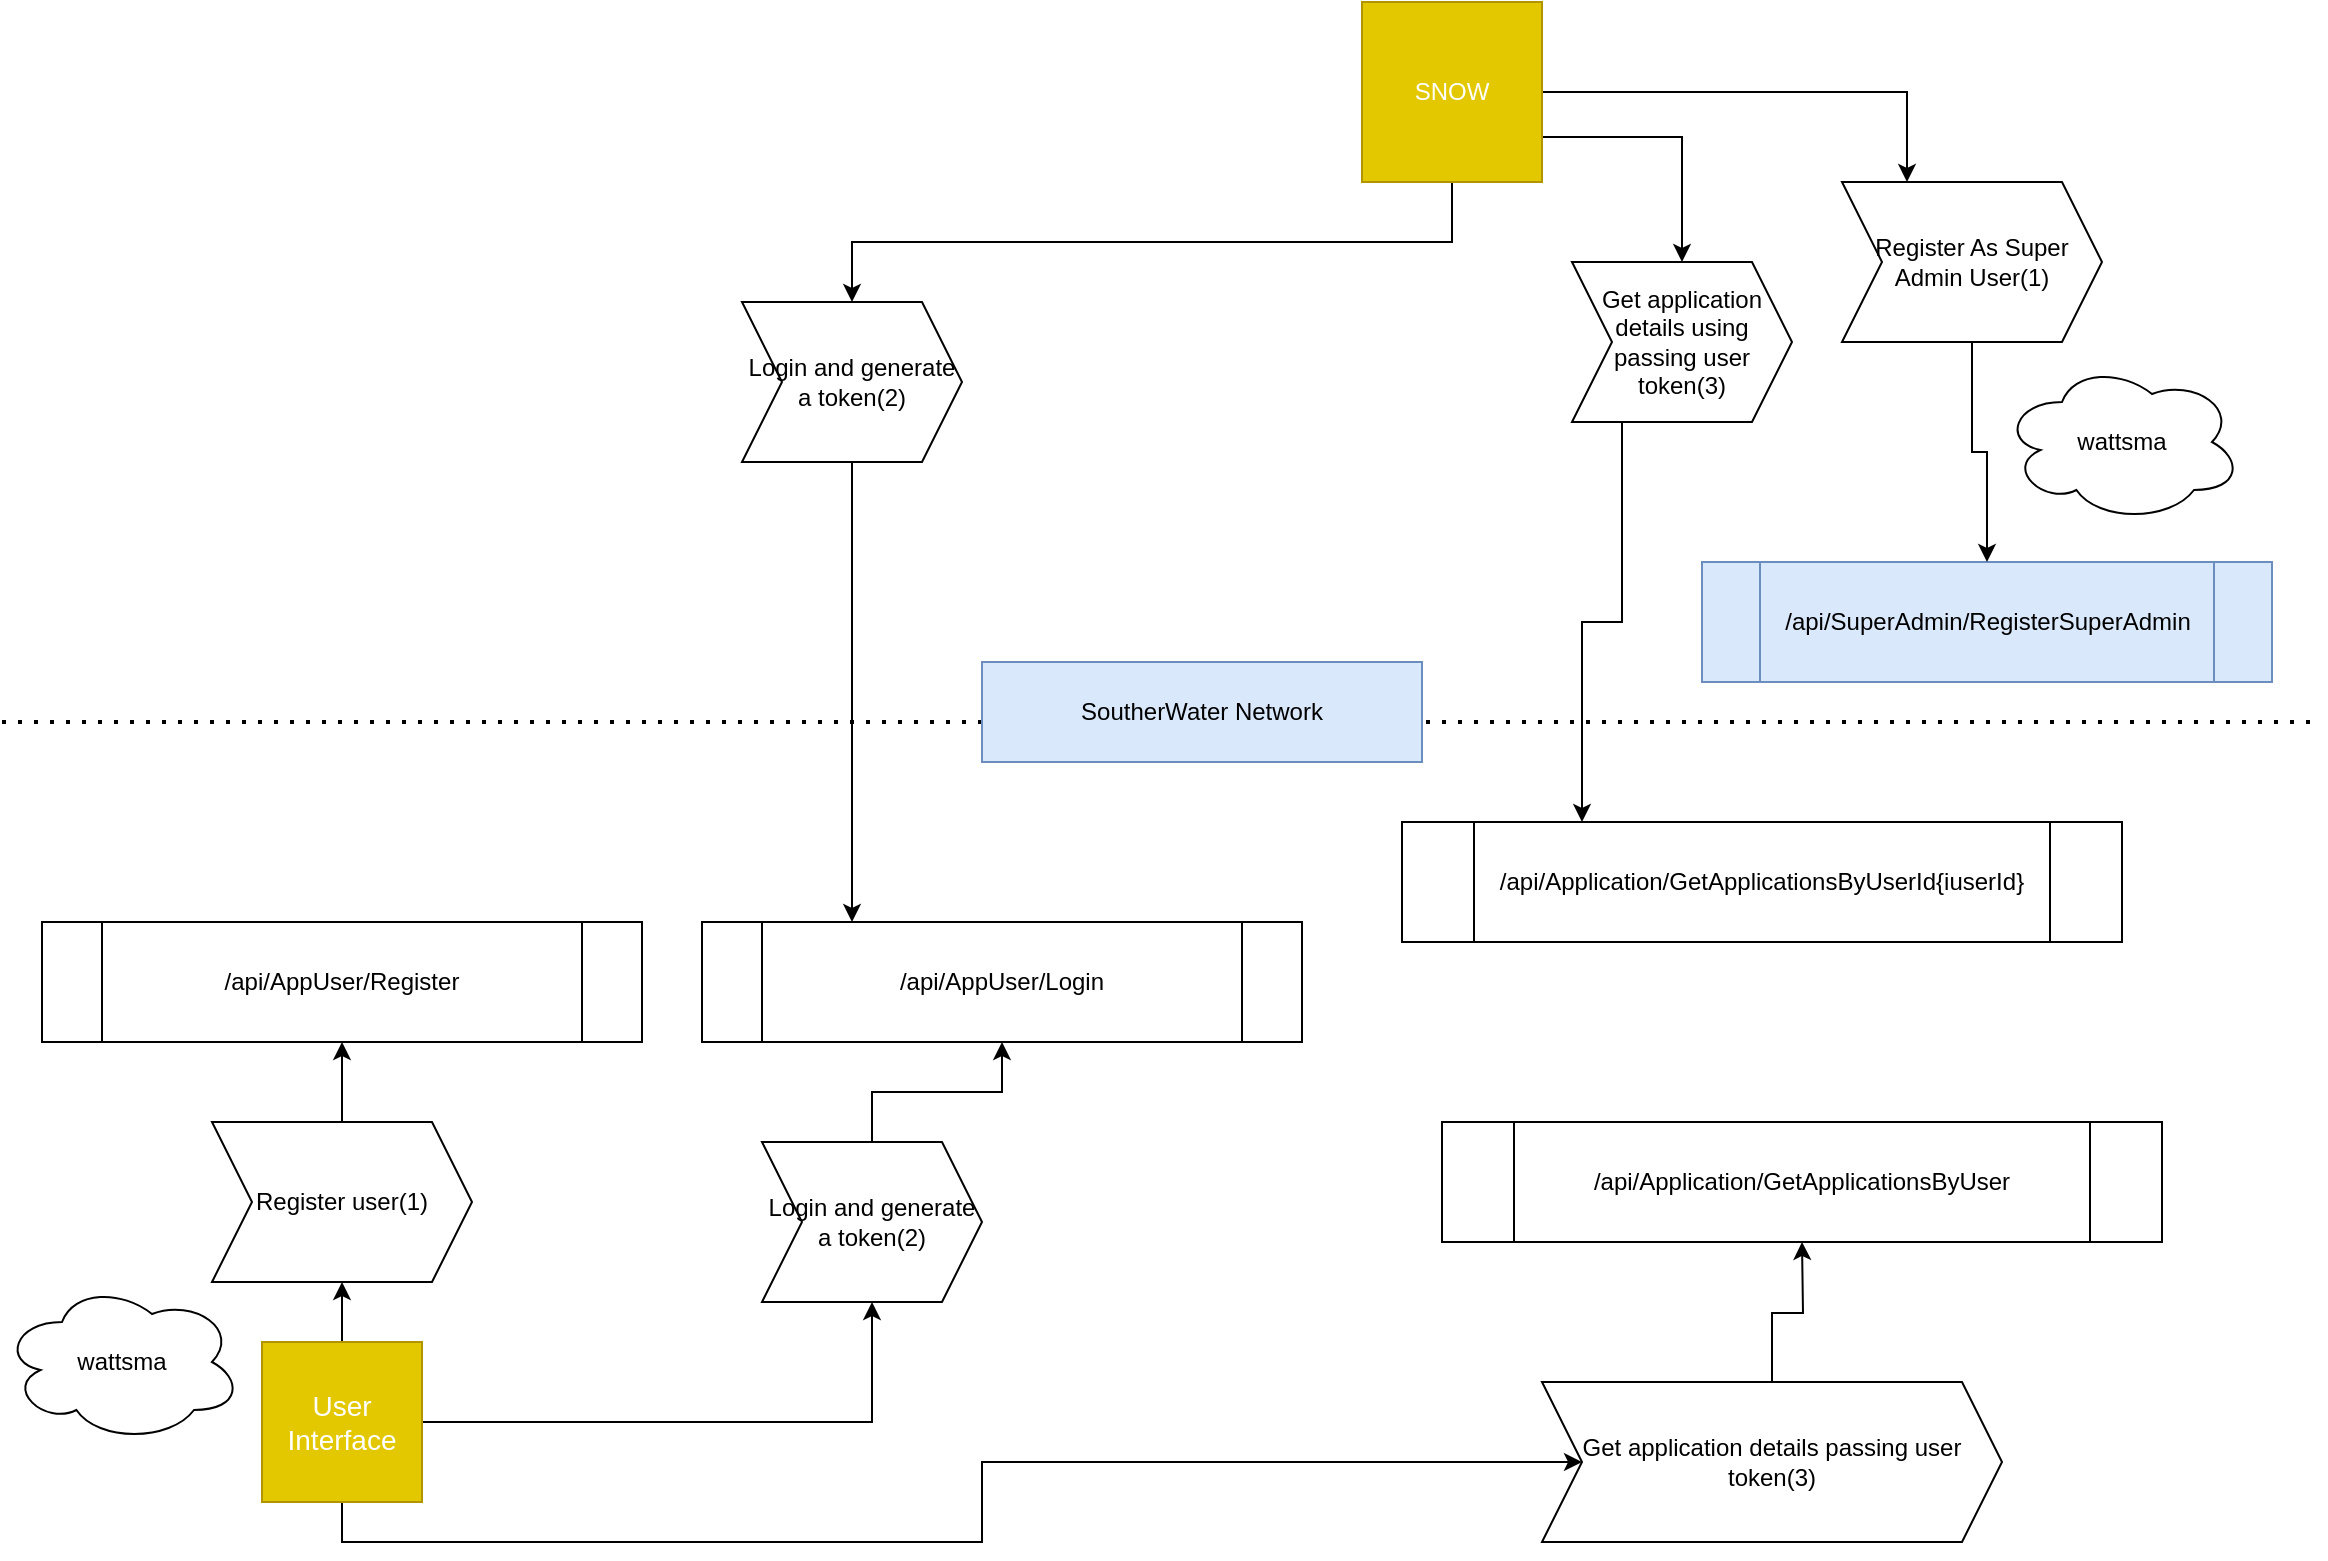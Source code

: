 <mxfile version="14.2.9" type="github">
  <diagram id="jjej4fmLEBqrr3OEJkFB" name="Page-1">
    <mxGraphModel dx="1422" dy="762" grid="1" gridSize="10" guides="1" tooltips="1" connect="1" arrows="1" fold="1" page="1" pageScale="1" pageWidth="1169" pageHeight="827" math="0" shadow="0">
      <root>
        <mxCell id="0" />
        <mxCell id="1" parent="0" />
        <mxCell id="Jdot4jJY3YEQJZz5PXNt-27" style="edgeStyle=orthogonalEdgeStyle;rounded=0;orthogonalLoop=1;jettySize=auto;html=1;exitX=0.5;exitY=0;exitDx=0;exitDy=0;entryX=0.5;entryY=1;entryDx=0;entryDy=0;" parent="1" source="FH7q5liXCHAv0gD8ZMs1-4" target="Jdot4jJY3YEQJZz5PXNt-26" edge="1">
          <mxGeometry relative="1" as="geometry" />
        </mxCell>
        <mxCell id="Jdot4jJY3YEQJZz5PXNt-30" style="edgeStyle=orthogonalEdgeStyle;rounded=0;orthogonalLoop=1;jettySize=auto;html=1;exitX=1;exitY=0.5;exitDx=0;exitDy=0;entryX=0.5;entryY=1;entryDx=0;entryDy=0;" parent="1" source="FH7q5liXCHAv0gD8ZMs1-4" target="Jdot4jJY3YEQJZz5PXNt-29" edge="1">
          <mxGeometry relative="1" as="geometry" />
        </mxCell>
        <mxCell id="Jdot4jJY3YEQJZz5PXNt-33" style="edgeStyle=orthogonalEdgeStyle;rounded=0;orthogonalLoop=1;jettySize=auto;html=1;exitX=0.5;exitY=1;exitDx=0;exitDy=0;" parent="1" source="FH7q5liXCHAv0gD8ZMs1-4" target="Jdot4jJY3YEQJZz5PXNt-32" edge="1">
          <mxGeometry relative="1" as="geometry" />
        </mxCell>
        <mxCell id="FH7q5liXCHAv0gD8ZMs1-4" value="&lt;font style=&quot;font-size: 14px&quot;&gt;User Interface&lt;/font&gt;" style="whiteSpace=wrap;html=1;aspect=fixed;fillColor=#e3c800;strokeColor=#B09500;fontColor=#ffffff;" parent="1" vertex="1">
          <mxGeometry x="140" y="710" width="80" height="80" as="geometry" />
        </mxCell>
        <mxCell id="Jdot4jJY3YEQJZz5PXNt-13" style="edgeStyle=orthogonalEdgeStyle;rounded=0;orthogonalLoop=1;jettySize=auto;html=1;exitX=1;exitY=0.5;exitDx=0;exitDy=0;entryX=0.25;entryY=0;entryDx=0;entryDy=0;" parent="1" source="FH7q5liXCHAv0gD8ZMs1-6" target="Jdot4jJY3YEQJZz5PXNt-12" edge="1">
          <mxGeometry relative="1" as="geometry" />
        </mxCell>
        <mxCell id="Jdot4jJY3YEQJZz5PXNt-20" style="edgeStyle=orthogonalEdgeStyle;rounded=0;orthogonalLoop=1;jettySize=auto;html=1;exitX=0.5;exitY=1;exitDx=0;exitDy=0;entryX=0.5;entryY=0;entryDx=0;entryDy=0;" parent="1" source="FH7q5liXCHAv0gD8ZMs1-6" target="Jdot4jJY3YEQJZz5PXNt-19" edge="1">
          <mxGeometry relative="1" as="geometry" />
        </mxCell>
        <mxCell id="Jdot4jJY3YEQJZz5PXNt-23" style="edgeStyle=orthogonalEdgeStyle;rounded=0;orthogonalLoop=1;jettySize=auto;html=1;exitX=1;exitY=0.75;exitDx=0;exitDy=0;entryX=0.5;entryY=0;entryDx=0;entryDy=0;" parent="1" source="FH7q5liXCHAv0gD8ZMs1-6" target="Jdot4jJY3YEQJZz5PXNt-22" edge="1">
          <mxGeometry relative="1" as="geometry" />
        </mxCell>
        <mxCell id="FH7q5liXCHAv0gD8ZMs1-6" value="SNOW" style="whiteSpace=wrap;html=1;aspect=fixed;fillColor=#e3c800;strokeColor=#B09500;fontColor=#ffffff;" parent="1" vertex="1">
          <mxGeometry x="690" y="40" width="90" height="90" as="geometry" />
        </mxCell>
        <mxCell id="Jdot4jJY3YEQJZz5PXNt-6" value="/api/SuperAdmin/RegisterSuperAdmin" style="shape=process;whiteSpace=wrap;html=1;backgroundOutline=1;fillColor=#dae8fc;strokeColor=#6c8ebf;" parent="1" vertex="1">
          <mxGeometry x="860" y="320" width="285" height="60" as="geometry" />
        </mxCell>
        <mxCell id="Jdot4jJY3YEQJZz5PXNt-7" value="/api/AppUser/Register" style="shape=process;whiteSpace=wrap;html=1;backgroundOutline=1;" parent="1" vertex="1">
          <mxGeometry x="30" y="500" width="300" height="60" as="geometry" />
        </mxCell>
        <mxCell id="Jdot4jJY3YEQJZz5PXNt-8" value="" style="endArrow=none;dashed=1;html=1;dashPattern=1 3;strokeWidth=2;" parent="1" edge="1">
          <mxGeometry width="50" height="50" relative="1" as="geometry">
            <mxPoint x="10" y="400" as="sourcePoint" />
            <mxPoint x="1170" y="400" as="targetPoint" />
          </mxGeometry>
        </mxCell>
        <mxCell id="Jdot4jJY3YEQJZz5PXNt-9" value="SoutherWater Network" style="text;html=1;strokeColor=#6c8ebf;fillColor=#dae8fc;align=center;verticalAlign=middle;whiteSpace=wrap;rounded=0;" parent="1" vertex="1">
          <mxGeometry x="500" y="370" width="220" height="50" as="geometry" />
        </mxCell>
        <mxCell id="Jdot4jJY3YEQJZz5PXNt-11" value="/api/AppUser/Login" style="shape=process;whiteSpace=wrap;html=1;backgroundOutline=1;" parent="1" vertex="1">
          <mxGeometry x="360" y="500" width="300" height="60" as="geometry" />
        </mxCell>
        <mxCell id="Jdot4jJY3YEQJZz5PXNt-14" style="edgeStyle=orthogonalEdgeStyle;rounded=0;orthogonalLoop=1;jettySize=auto;html=1;exitX=0.5;exitY=1;exitDx=0;exitDy=0;entryX=0.5;entryY=0;entryDx=0;entryDy=0;" parent="1" source="Jdot4jJY3YEQJZz5PXNt-12" target="Jdot4jJY3YEQJZz5PXNt-6" edge="1">
          <mxGeometry relative="1" as="geometry" />
        </mxCell>
        <mxCell id="Jdot4jJY3YEQJZz5PXNt-12" value="Register As Super Admin User(1)" style="shape=step;perimeter=stepPerimeter;whiteSpace=wrap;html=1;fixedSize=1;" parent="1" vertex="1">
          <mxGeometry x="930" y="130" width="130" height="80" as="geometry" />
        </mxCell>
        <mxCell id="Jdot4jJY3YEQJZz5PXNt-17" value="/api/Application/GetApplicationsByUserId{iuserId}" style="shape=process;whiteSpace=wrap;html=1;backgroundOutline=1;" parent="1" vertex="1">
          <mxGeometry x="710" y="450" width="360" height="60" as="geometry" />
        </mxCell>
        <mxCell id="Jdot4jJY3YEQJZz5PXNt-21" style="edgeStyle=orthogonalEdgeStyle;rounded=0;orthogonalLoop=1;jettySize=auto;html=1;exitX=0.5;exitY=1;exitDx=0;exitDy=0;entryX=0.25;entryY=0;entryDx=0;entryDy=0;" parent="1" source="Jdot4jJY3YEQJZz5PXNt-19" target="Jdot4jJY3YEQJZz5PXNt-11" edge="1">
          <mxGeometry relative="1" as="geometry">
            <Array as="points">
              <mxPoint x="435" y="300" />
              <mxPoint x="435" y="300" />
            </Array>
          </mxGeometry>
        </mxCell>
        <mxCell id="Jdot4jJY3YEQJZz5PXNt-19" value="Login and generate a token(2)" style="shape=step;perimeter=stepPerimeter;whiteSpace=wrap;html=1;fixedSize=1;" parent="1" vertex="1">
          <mxGeometry x="380" y="190" width="110" height="80" as="geometry" />
        </mxCell>
        <mxCell id="Jdot4jJY3YEQJZz5PXNt-24" style="edgeStyle=orthogonalEdgeStyle;rounded=0;orthogonalLoop=1;jettySize=auto;html=1;exitX=0.5;exitY=1;exitDx=0;exitDy=0;entryX=0.25;entryY=0;entryDx=0;entryDy=0;" parent="1" source="Jdot4jJY3YEQJZz5PXNt-22" target="Jdot4jJY3YEQJZz5PXNt-17" edge="1">
          <mxGeometry relative="1" as="geometry">
            <Array as="points">
              <mxPoint x="820" y="250" />
              <mxPoint x="820" y="350" />
              <mxPoint x="800" y="350" />
            </Array>
          </mxGeometry>
        </mxCell>
        <mxCell id="Jdot4jJY3YEQJZz5PXNt-22" value="Get application details using passing user token(3)" style="shape=step;perimeter=stepPerimeter;whiteSpace=wrap;html=1;fixedSize=1;" parent="1" vertex="1">
          <mxGeometry x="795" y="170" width="110" height="80" as="geometry" />
        </mxCell>
        <mxCell id="Jdot4jJY3YEQJZz5PXNt-28" style="edgeStyle=orthogonalEdgeStyle;rounded=0;orthogonalLoop=1;jettySize=auto;html=1;exitX=0.5;exitY=0;exitDx=0;exitDy=0;entryX=0.5;entryY=1;entryDx=0;entryDy=0;" parent="1" source="Jdot4jJY3YEQJZz5PXNt-26" target="Jdot4jJY3YEQJZz5PXNt-7" edge="1">
          <mxGeometry relative="1" as="geometry" />
        </mxCell>
        <mxCell id="Jdot4jJY3YEQJZz5PXNt-26" value="Register user(1)" style="shape=step;perimeter=stepPerimeter;whiteSpace=wrap;html=1;fixedSize=1;" parent="1" vertex="1">
          <mxGeometry x="115" y="600" width="130" height="80" as="geometry" />
        </mxCell>
        <mxCell id="Jdot4jJY3YEQJZz5PXNt-31" style="edgeStyle=orthogonalEdgeStyle;rounded=0;orthogonalLoop=1;jettySize=auto;html=1;" parent="1" source="Jdot4jJY3YEQJZz5PXNt-29" target="Jdot4jJY3YEQJZz5PXNt-11" edge="1">
          <mxGeometry relative="1" as="geometry" />
        </mxCell>
        <mxCell id="Jdot4jJY3YEQJZz5PXNt-29" value="Login and generate a token(2)" style="shape=step;perimeter=stepPerimeter;whiteSpace=wrap;html=1;fixedSize=1;" parent="1" vertex="1">
          <mxGeometry x="390" y="610" width="110" height="80" as="geometry" />
        </mxCell>
        <mxCell id="yMNAl6HauUEbs1bchl6r-2" value="" style="edgeStyle=orthogonalEdgeStyle;rounded=0;orthogonalLoop=1;jettySize=auto;html=1;" edge="1" parent="1" source="Jdot4jJY3YEQJZz5PXNt-32">
          <mxGeometry relative="1" as="geometry">
            <mxPoint x="910" y="660" as="targetPoint" />
          </mxGeometry>
        </mxCell>
        <mxCell id="Jdot4jJY3YEQJZz5PXNt-32" value="Get application details passing user token(3)" style="shape=step;perimeter=stepPerimeter;whiteSpace=wrap;html=1;fixedSize=1;" parent="1" vertex="1">
          <mxGeometry x="780" y="730" width="230" height="80" as="geometry" />
        </mxCell>
        <mxCell id="Jdot4jJY3YEQJZz5PXNt-36" value="wattsma" style="ellipse;shape=cloud;whiteSpace=wrap;html=1;" parent="1" vertex="1">
          <mxGeometry x="10" y="680" width="120" height="80" as="geometry" />
        </mxCell>
        <mxCell id="Jdot4jJY3YEQJZz5PXNt-37" value="wattsma" style="ellipse;shape=cloud;whiteSpace=wrap;html=1;" parent="1" vertex="1">
          <mxGeometry x="1010" y="220" width="120" height="80" as="geometry" />
        </mxCell>
        <mxCell id="yMNAl6HauUEbs1bchl6r-3" value="/api/Application/GetApplicationsByUser" style="shape=process;whiteSpace=wrap;html=1;backgroundOutline=1;" vertex="1" parent="1">
          <mxGeometry x="730" y="600" width="360" height="60" as="geometry" />
        </mxCell>
      </root>
    </mxGraphModel>
  </diagram>
</mxfile>
